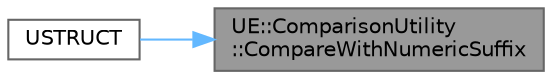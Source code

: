 digraph "UE::ComparisonUtility::CompareWithNumericSuffix"
{
 // INTERACTIVE_SVG=YES
 // LATEX_PDF_SIZE
  bgcolor="transparent";
  edge [fontname=Helvetica,fontsize=10,labelfontname=Helvetica,labelfontsize=10];
  node [fontname=Helvetica,fontsize=10,shape=box,height=0.2,width=0.4];
  rankdir="RL";
  Node1 [id="Node000001",label="UE::ComparisonUtility\l::CompareWithNumericSuffix",height=0.2,width=0.4,color="gray40", fillcolor="grey60", style="filled", fontcolor="black",tooltip="Compare the two names, correctly ordering any numeric suffixes they may have."];
  Node1 -> Node2 [id="edge1_Node000001_Node000002",dir="back",color="steelblue1",style="solid",tooltip=" "];
  Node2 [id="Node000002",label="USTRUCT",height=0.2,width=0.4,color="grey40", fillcolor="white", style="filled",URL="$d1/d5c/GameplayTagContainer_8h.html#ae55e4392e5a906b708243ac127354deb",tooltip="A single gameplay tag, which represents a hierarchical name of the form x.y that is registered in the..."];
}
